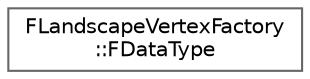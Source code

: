 digraph "Graphical Class Hierarchy"
{
 // INTERACTIVE_SVG=YES
 // LATEX_PDF_SIZE
  bgcolor="transparent";
  edge [fontname=Helvetica,fontsize=10,labelfontname=Helvetica,labelfontsize=10];
  node [fontname=Helvetica,fontsize=10,shape=box,height=0.2,width=0.4];
  rankdir="LR";
  Node0 [id="Node000000",label="FLandscapeVertexFactory\l::FDataType",height=0.2,width=0.4,color="grey40", fillcolor="white", style="filled",URL="$db/d2b/structFLandscapeVertexFactory_1_1FDataType.html",tooltip=" "];
}
